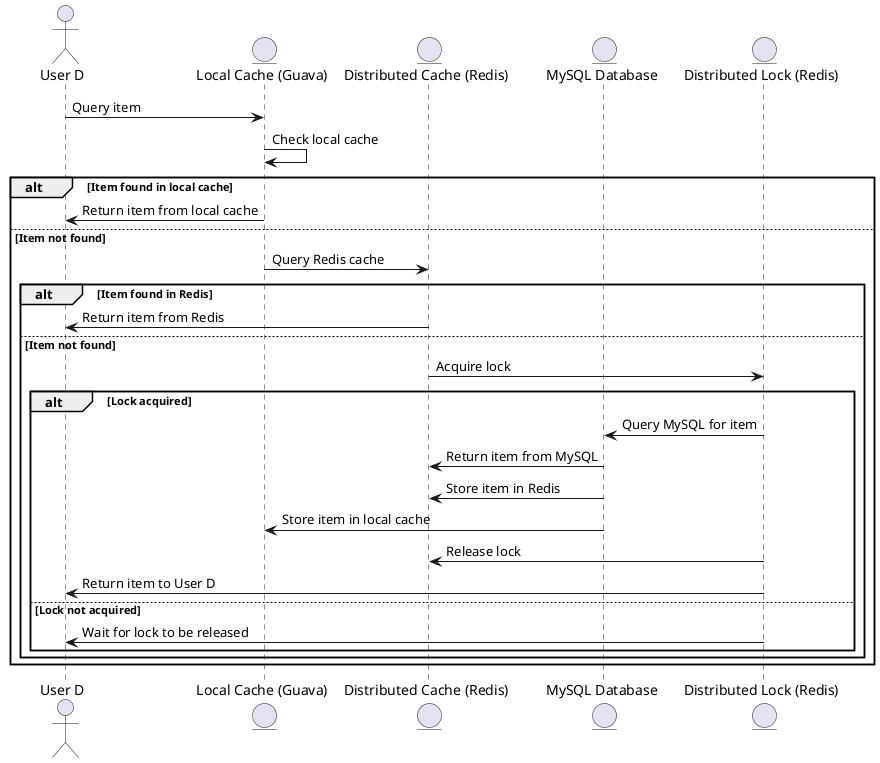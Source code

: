 @startuml
actor UserD as "User D"
entity "Local Cache (Guava)" as LocalCache
entity "Distributed Cache (Redis)" as Redis
entity "MySQL Database" as MySQL
entity "Distributed Lock (Redis)" as RedisLock

UserD -> LocalCache : Query item
LocalCache -> LocalCache : Check local cache
alt Item found in local cache
    LocalCache -> UserD : Return item from local cache
else Item not found
    LocalCache -> Redis : Query Redis cache
    alt Item found in Redis
        Redis -> UserD : Return item from Redis
    else Item not found
        Redis -> RedisLock : Acquire lock
        alt Lock acquired
            RedisLock -> MySQL : Query MySQL for item
            MySQL -> Redis : Return item from MySQL
            MySQL -> Redis : Store item in Redis
            MySQL -> LocalCache : Store item in local cache
            RedisLock -> Redis : Release lock
            RedisLock -> UserD : Return item to User D
        else Lock not acquired
            RedisLock -> UserD : Wait for lock to be released
        end
    end
end
@enduml
